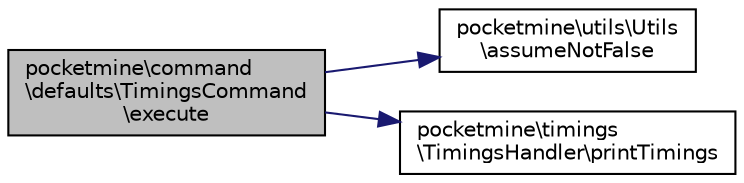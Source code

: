 digraph "pocketmine\command\defaults\TimingsCommand\execute"
{
 // INTERACTIVE_SVG=YES
 // LATEX_PDF_SIZE
  edge [fontname="Helvetica",fontsize="10",labelfontname="Helvetica",labelfontsize="10"];
  node [fontname="Helvetica",fontsize="10",shape=record];
  rankdir="LR";
  Node1 [label="pocketmine\\command\l\\defaults\\TimingsCommand\l\\execute",height=0.2,width=0.4,color="black", fillcolor="grey75", style="filled", fontcolor="black",tooltip=" "];
  Node1 -> Node2 [color="midnightblue",fontsize="10",style="solid",fontname="Helvetica"];
  Node2 [label="pocketmine\\utils\\Utils\l\\assumeNotFalse",height=0.2,width=0.4,color="black", fillcolor="white", style="filled",URL="$dc/d1a/classpocketmine_1_1utils_1_1_utils.html#a292c99eeb9f5c7baac8531811ec237de",tooltip=" "];
  Node1 -> Node3 [color="midnightblue",fontsize="10",style="solid",fontname="Helvetica"];
  Node3 [label="pocketmine\\timings\l\\TimingsHandler\\printTimings",height=0.2,width=0.4,color="black", fillcolor="white", style="filled",URL="$d7/d9b/classpocketmine_1_1timings_1_1_timings_handler.html#a1b6e3c8b2fd755943c660b6077911de5",tooltip=" "];
}
